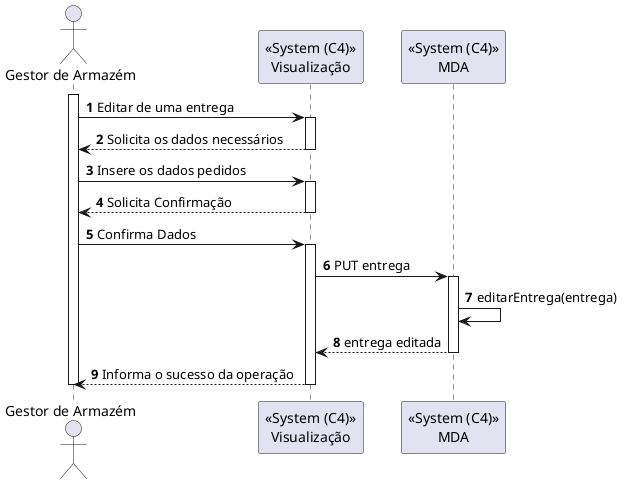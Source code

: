 @startuml
autonumber

actor "Gestor de Armazém" as gestor
participant "<<System (C4)>>\nVisualização" as SYSTEM
participant "<<System (C4)>>\nMDA" as SYSTEM2

activate gestor
gestor -> SYSTEM:  Editar de uma entrega
activate SYSTEM
SYSTEM --> gestor: Solicita os dados necessários 
deactivate SYSTEM
gestor -> SYSTEM : Insere os dados pedidos
activate SYSTEM 
SYSTEM --> gestor: Solicita Confirmação
deactivate SYSTEM
gestor -> SYSTEM : Confirma Dados
activate SYSTEM 
SYSTEM -> SYSTEM2 : PUT entrega
activate SYSTEM2
SYSTEM2 -> SYSTEM2 : editarEntrega(entrega)
SYSTEM2 --> SYSTEM : entrega editada 
deactivate SYSTEM2
SYSTEM --> gestor: Informa o sucesso da operação
deactivate SYSTEM
deactivate gestor

@enduml
